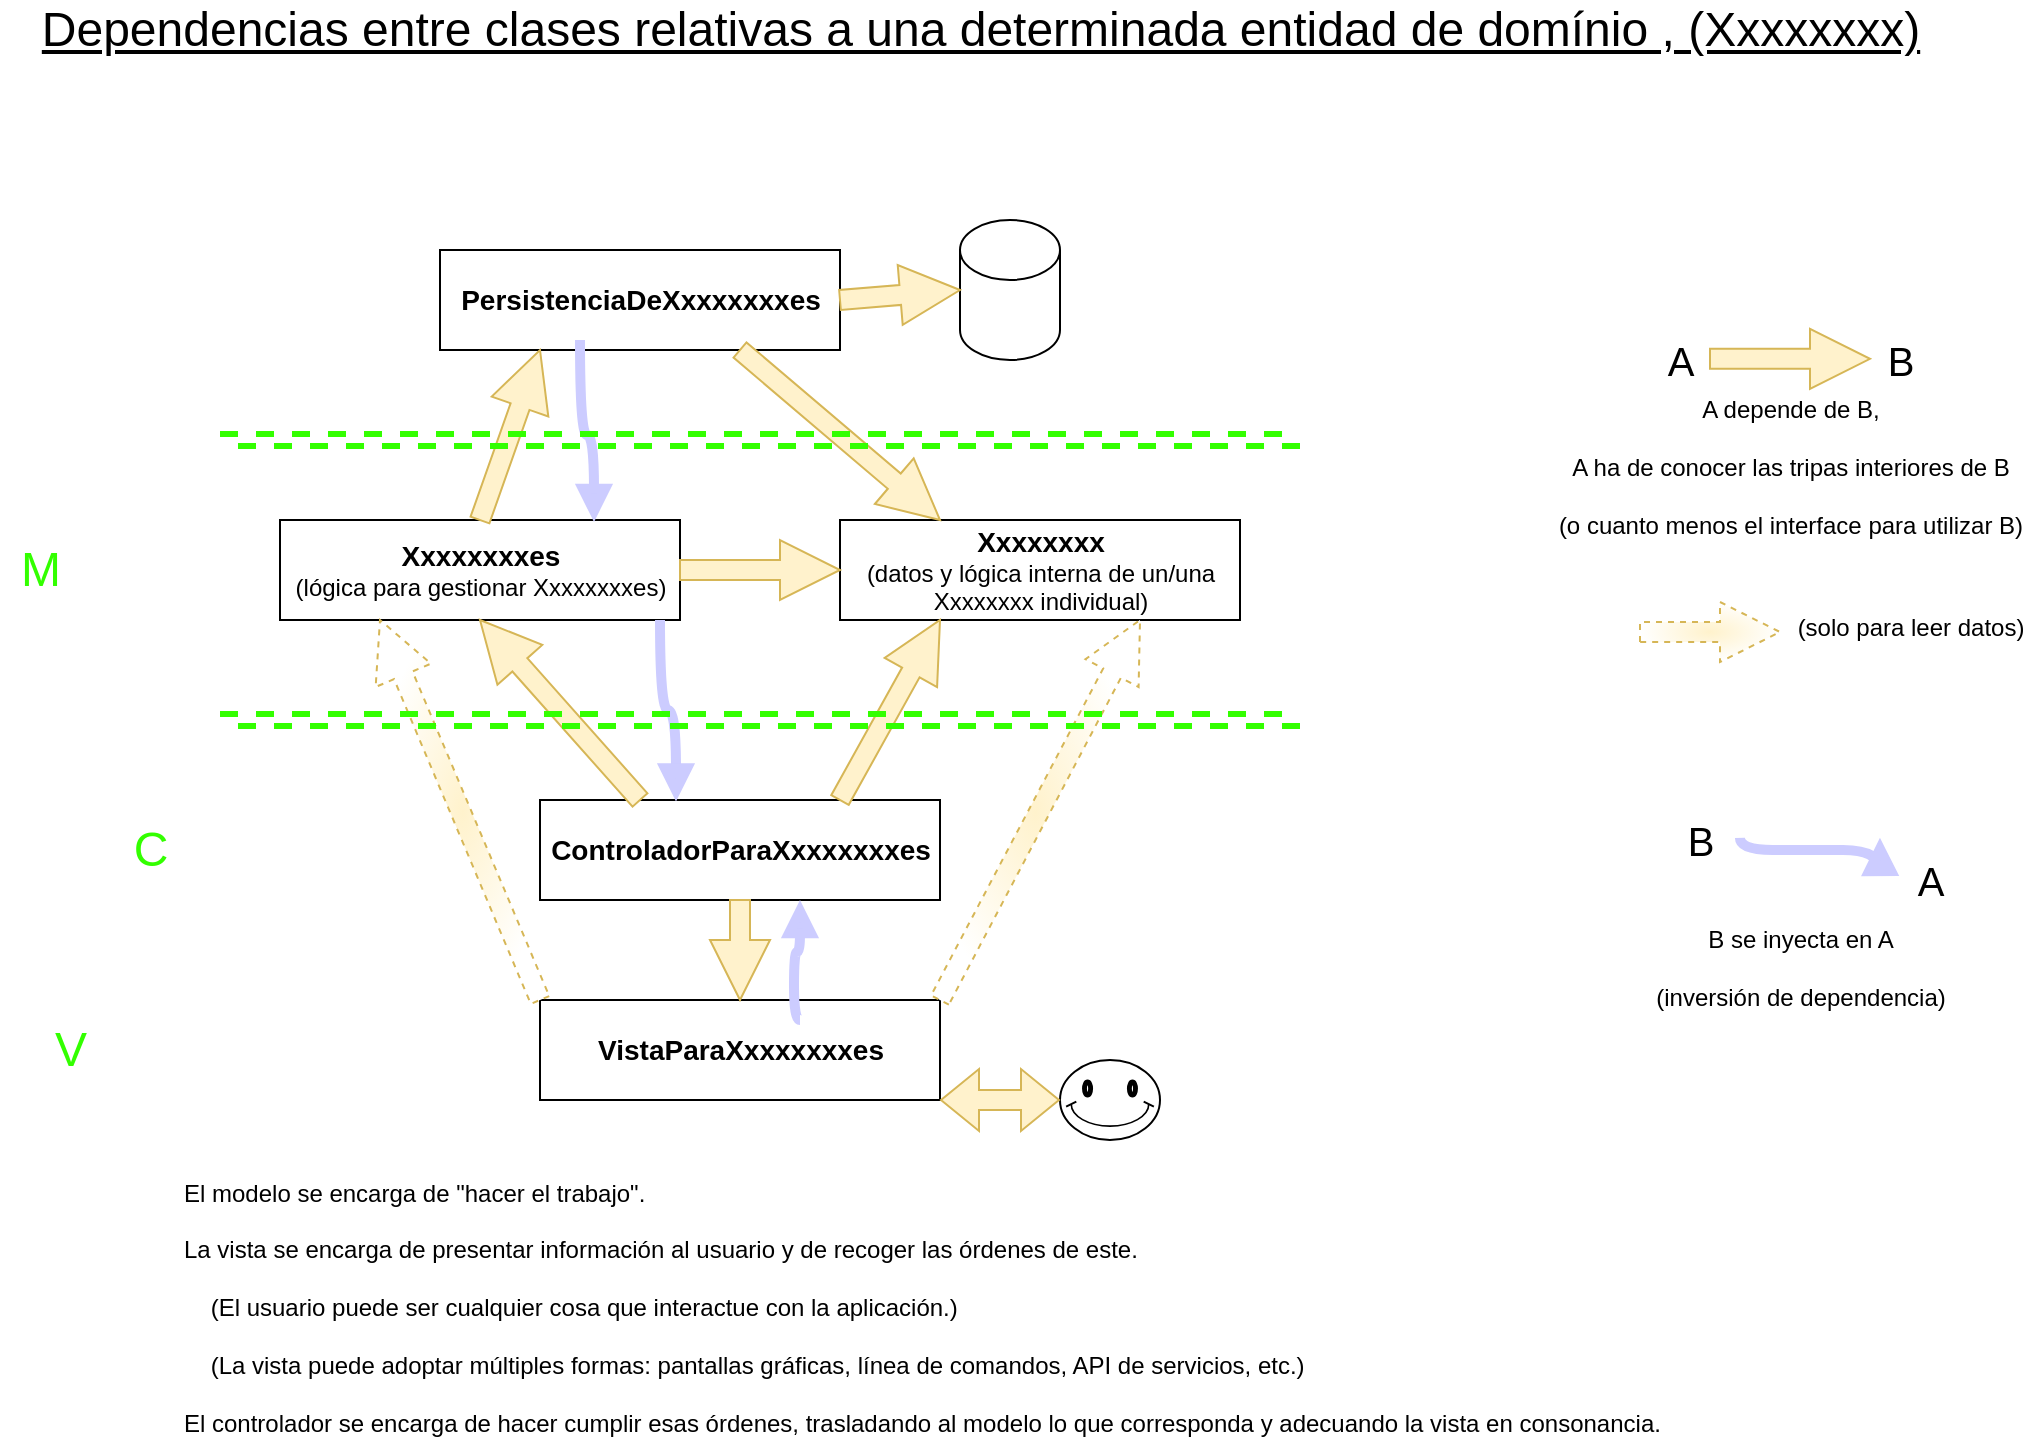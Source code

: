 <mxfile version="17.4.2" type="device"><diagram id="FfjGYA_3QvqjVBpAXHj2" name="Página-1"><mxGraphModel dx="1102" dy="827" grid="1" gridSize="10" guides="1" tooltips="1" connect="1" arrows="1" fold="1" page="1" pageScale="1" pageWidth="1169" pageHeight="827" math="0" shadow="0"><root><mxCell id="0"/><mxCell id="1" parent="0"/><mxCell id="1GML-9oFDqRUXPWZeT68-1" value="&lt;font style=&quot;font-size: 14px&quot;&gt;&lt;b&gt;PersistenciaDeXxxxxxxxes&lt;/b&gt;&lt;/font&gt;" style="html=1;" parent="1" vertex="1"><mxGeometry x="310" y="175" width="200" height="50" as="geometry"/></mxCell><mxCell id="1GML-9oFDqRUXPWZeT68-2" value="&lt;font style=&quot;font-size: 14px&quot;&gt;&lt;b&gt;ControladorParaXxxxxxxxes&lt;/b&gt;&lt;/font&gt;" style="html=1;" parent="1" vertex="1"><mxGeometry x="360" y="450" width="200" height="50" as="geometry"/></mxCell><mxCell id="1GML-9oFDqRUXPWZeT68-3" value="&lt;font style=&quot;font-size: 14px&quot;&gt;&lt;b&gt;VistaParaXxxxxxxxes&lt;/b&gt;&lt;/font&gt;" style="html=1;" parent="1" vertex="1"><mxGeometry x="360" y="550" width="200" height="50" as="geometry"/></mxCell><mxCell id="1GML-9oFDqRUXPWZeT68-4" value="&lt;font style=&quot;font-size: 14px&quot;&gt;&lt;b&gt;Xxxxxxxxes&lt;/b&gt;&lt;/font&gt;&lt;br&gt;(lógica para gestionar Xxxxxxxxes)" style="html=1;" parent="1" vertex="1"><mxGeometry x="230" y="310" width="200" height="50" as="geometry"/></mxCell><mxCell id="1GML-9oFDqRUXPWZeT68-5" value="&lt;font style=&quot;font-size: 14px&quot;&gt;&lt;b&gt;Xxxxxxxx&lt;br&gt;&lt;/b&gt;&lt;/font&gt;(datos y lógica interna de un/una&lt;br&gt;Xxxxxxxx individual)" style="html=1;" parent="1" vertex="1"><mxGeometry x="510" y="310" width="200" height="50" as="geometry"/></mxCell><mxCell id="1GML-9oFDqRUXPWZeT68-6" value="" style="shape=cylinder3;whiteSpace=wrap;html=1;boundedLbl=1;backgroundOutline=1;size=15;" parent="1" vertex="1"><mxGeometry x="570" y="160" width="50" height="70" as="geometry"/></mxCell><mxCell id="1GML-9oFDqRUXPWZeT68-7" value="" style="endArrow=classic;html=1;rounded=0;entryX=0;entryY=0.5;entryDx=0;entryDy=0;entryPerimeter=0;fillColor=#fff2cc;strokeColor=#d6b656;strokeWidth=1;shape=arrow;" parent="1" target="1GML-9oFDqRUXPWZeT68-6" edge="1"><mxGeometry width="50" height="50" relative="1" as="geometry"><mxPoint x="510" y="200" as="sourcePoint"/><mxPoint x="570" y="200" as="targetPoint"/></mxGeometry></mxCell><mxCell id="1GML-9oFDqRUXPWZeT68-9" value="" style="endArrow=classic;html=1;rounded=0;entryX=0;entryY=0.5;entryDx=0;entryDy=0;entryPerimeter=0;fillColor=#fff2cc;strokeColor=#d6b656;strokeWidth=1;shape=arrow;" parent="1" edge="1"><mxGeometry width="50" height="50" relative="1" as="geometry"><mxPoint x="945" y="229.43" as="sourcePoint"/><mxPoint x="1025" y="229.43" as="targetPoint"/></mxGeometry></mxCell><mxCell id="1GML-9oFDqRUXPWZeT68-10" value="A" style="text;html=1;resizable=0;autosize=1;align=center;verticalAlign=middle;points=[];fillColor=none;strokeColor=none;rounded=0;fontSize=20;" parent="1" vertex="1"><mxGeometry x="915" y="215" width="30" height="30" as="geometry"/></mxCell><mxCell id="1GML-9oFDqRUXPWZeT68-11" value="B" style="text;html=1;resizable=0;autosize=1;align=center;verticalAlign=middle;points=[];fillColor=none;strokeColor=none;rounded=0;fontSize=20;" parent="1" vertex="1"><mxGeometry x="1025" y="215" width="30" height="30" as="geometry"/></mxCell><mxCell id="1GML-9oFDqRUXPWZeT68-12" value="&lt;font style=&quot;font-size: 12px ; line-height: 0.6&quot;&gt;A depende de B,&lt;br&gt;A ha de conocer las tripas interiores de B&lt;br&gt;(o cuanto menos el interface para utilizar B)&lt;br&gt;&lt;/font&gt;" style="text;html=1;resizable=0;autosize=1;align=center;verticalAlign=middle;points=[];fillColor=none;strokeColor=none;rounded=0;fontSize=24;" parent="1" vertex="1"><mxGeometry x="860" y="235" width="250" height="90" as="geometry"/></mxCell><mxCell id="1GML-9oFDqRUXPWZeT68-13" value="" style="endArrow=classic;html=1;rounded=0;entryX=0.25;entryY=1;entryDx=0;entryDy=0;fillColor=#fff2cc;strokeColor=#d6b656;strokeWidth=1;shape=arrow;exitX=0.5;exitY=0;exitDx=0;exitDy=0;" parent="1" source="1GML-9oFDqRUXPWZeT68-4" target="1GML-9oFDqRUXPWZeT68-1" edge="1"><mxGeometry width="50" height="50" relative="1" as="geometry"><mxPoint x="520" y="210" as="sourcePoint"/><mxPoint x="600" y="210" as="targetPoint"/></mxGeometry></mxCell><mxCell id="1GML-9oFDqRUXPWZeT68-14" value="" style="endArrow=classic;html=1;rounded=0;entryX=0.5;entryY=1;entryDx=0;entryDy=0;fillColor=#fff2cc;strokeColor=#d6b656;strokeWidth=1;shape=arrow;exitX=0.25;exitY=0;exitDx=0;exitDy=0;" parent="1" source="1GML-9oFDqRUXPWZeT68-2" target="1GML-9oFDqRUXPWZeT68-4" edge="1"><mxGeometry width="50" height="50" relative="1" as="geometry"><mxPoint x="530" y="220" as="sourcePoint"/><mxPoint x="610" y="220" as="targetPoint"/></mxGeometry></mxCell><mxCell id="1GML-9oFDqRUXPWZeT68-15" value="" style="endArrow=classic;html=1;rounded=0;entryX=0.25;entryY=1;entryDx=0;entryDy=0;fillColor=#fff2cc;strokeColor=#d6b656;strokeWidth=1;shape=arrow;exitX=0.75;exitY=0;exitDx=0;exitDy=0;" parent="1" source="1GML-9oFDqRUXPWZeT68-2" target="1GML-9oFDqRUXPWZeT68-5" edge="1"><mxGeometry width="50" height="50" relative="1" as="geometry"><mxPoint x="540" y="230" as="sourcePoint"/><mxPoint x="620" y="230" as="targetPoint"/></mxGeometry></mxCell><mxCell id="1GML-9oFDqRUXPWZeT68-16" value="" style="endArrow=classic;html=1;rounded=0;entryX=0.5;entryY=0;entryDx=0;entryDy=0;fillColor=#fff2cc;strokeColor=#d6b656;strokeWidth=1;shape=arrow;exitX=0.5;exitY=1;exitDx=0;exitDy=0;" parent="1" source="1GML-9oFDqRUXPWZeT68-2" target="1GML-9oFDqRUXPWZeT68-3" edge="1"><mxGeometry width="50" height="50" relative="1" as="geometry"><mxPoint x="550" y="240" as="sourcePoint"/><mxPoint x="630" y="240" as="targetPoint"/></mxGeometry></mxCell><mxCell id="1GML-9oFDqRUXPWZeT68-17" value="" style="endArrow=classic;html=1;rounded=0;entryX=0.25;entryY=0;entryDx=0;entryDy=0;fillColor=#fff2cc;strokeColor=#d6b656;strokeWidth=1;shape=arrow;exitX=0.75;exitY=1;exitDx=0;exitDy=0;" parent="1" source="1GML-9oFDqRUXPWZeT68-1" target="1GML-9oFDqRUXPWZeT68-5" edge="1"><mxGeometry width="50" height="50" relative="1" as="geometry"><mxPoint x="560" y="250" as="sourcePoint"/><mxPoint x="640" y="250" as="targetPoint"/></mxGeometry></mxCell><mxCell id="1GML-9oFDqRUXPWZeT68-19" value="" style="endArrow=classic;html=1;rounded=0;entryX=0.75;entryY=1;entryDx=0;entryDy=0;fillColor=#fff2cc;strokeColor=#d6b656;strokeWidth=1;shape=arrow;exitX=1;exitY=0;exitDx=0;exitDy=0;dashed=1;gradientColor=#ffffff;gradientDirection=radial;" parent="1" source="1GML-9oFDqRUXPWZeT68-3" target="1GML-9oFDqRUXPWZeT68-5" edge="1"><mxGeometry width="50" height="50" relative="1" as="geometry"><mxPoint x="580" y="570" as="sourcePoint"/><mxPoint x="630" y="490" as="targetPoint"/></mxGeometry></mxCell><mxCell id="1GML-9oFDqRUXPWZeT68-20" value="" style="endArrow=classic;html=1;rounded=0;entryX=0.25;entryY=1;entryDx=0;entryDy=0;fillColor=#fff2cc;strokeColor=#d6b656;strokeWidth=1;shape=arrow;exitX=0;exitY=0;exitDx=0;exitDy=0;dashed=1;gradientColor=#ffffff;gradientDirection=radial;" parent="1" source="1GML-9oFDqRUXPWZeT68-3" target="1GML-9oFDqRUXPWZeT68-4" edge="1"><mxGeometry width="50" height="50" relative="1" as="geometry"><mxPoint x="570" y="560" as="sourcePoint"/><mxPoint x="670" y="370" as="targetPoint"/></mxGeometry></mxCell><mxCell id="1GML-9oFDqRUXPWZeT68-21" value="" style="endArrow=classic;html=1;rounded=0;fillColor=#fff2cc;strokeColor=#d6b656;strokeWidth=1;shape=arrow;exitX=1;exitY=0;exitDx=0;exitDy=0;dashed=1;gradientColor=#ffffff;gradientDirection=radial;" parent="1" edge="1"><mxGeometry width="50" height="50" relative="1" as="geometry"><mxPoint x="910" y="366" as="sourcePoint"/><mxPoint x="980" y="366" as="targetPoint"/></mxGeometry></mxCell><mxCell id="1GML-9oFDqRUXPWZeT68-22" value="&lt;font style=&quot;font-size: 12px ; line-height: 0.6&quot;&gt;(solo para leer datos)&lt;br&gt;&lt;/font&gt;" style="text;html=1;resizable=0;autosize=1;align=center;verticalAlign=middle;points=[];fillColor=none;strokeColor=none;rounded=0;fontSize=24;" parent="1" vertex="1"><mxGeometry x="980" y="345" width="130" height="30" as="geometry"/></mxCell><mxCell id="1GML-9oFDqRUXPWZeT68-23" value="" style="endArrow=block;html=1;rounded=0;fillColor=#fff2cc;strokeColor=#CCCCFF;strokeWidth=5;gradientColor=#ffffff;gradientDirection=radial;endFill=1;edgeStyle=orthogonalEdgeStyle;curved=1;entryX=0.785;entryY=0.02;entryDx=0;entryDy=0;entryPerimeter=0;exitX=0.35;exitY=0.9;exitDx=0;exitDy=0;exitPerimeter=0;" parent="1" source="1GML-9oFDqRUXPWZeT68-1" target="1GML-9oFDqRUXPWZeT68-4" edge="1"><mxGeometry width="50" height="50" relative="1" as="geometry"><mxPoint x="415" y="245" as="sourcePoint"/><mxPoint x="405" y="310" as="targetPoint"/></mxGeometry></mxCell><mxCell id="1GML-9oFDqRUXPWZeT68-26" value="" style="endArrow=block;html=1;rounded=0;fillColor=#fff2cc;strokeColor=#CCCCFF;strokeWidth=5;gradientColor=#ffffff;gradientDirection=radial;endFill=1;edgeStyle=orthogonalEdgeStyle;curved=1;entryX=0.34;entryY=0.015;entryDx=0;entryDy=0;entryPerimeter=0;exitX=0.95;exitY=1;exitDx=0;exitDy=0;exitPerimeter=0;" parent="1" source="1GML-9oFDqRUXPWZeT68-4" target="1GML-9oFDqRUXPWZeT68-2" edge="1"><mxGeometry width="50" height="50" relative="1" as="geometry"><mxPoint x="420" y="360" as="sourcePoint"/><mxPoint x="427" y="451" as="targetPoint"/></mxGeometry></mxCell><mxCell id="1GML-9oFDqRUXPWZeT68-27" value="" style="endArrow=none;html=1;rounded=0;fillColor=#fff2cc;strokeColor=#CCCCFF;strokeWidth=5;gradientColor=#ffffff;gradientDirection=radial;endFill=0;edgeStyle=orthogonalEdgeStyle;curved=1;startArrow=block;startFill=1;" parent="1" source="1GML-9oFDqRUXPWZeT68-2" edge="1"><mxGeometry width="50" height="50" relative="1" as="geometry"><mxPoint x="480" y="490" as="sourcePoint"/><mxPoint x="490" y="560" as="targetPoint"/><Array as="points"><mxPoint x="490" y="526"/><mxPoint x="487" y="526"/><mxPoint x="487" y="560"/></Array></mxGeometry></mxCell><mxCell id="1GML-9oFDqRUXPWZeT68-28" value="" style="endArrow=none;html=1;rounded=0;fillColor=#fff2cc;strokeColor=#CCCCFF;strokeWidth=5;gradientColor=#ffffff;gradientDirection=radial;endFill=0;edgeStyle=orthogonalEdgeStyle;curved=1;startArrow=block;startFill=1;" parent="1" edge="1"><mxGeometry width="50" height="50" relative="1" as="geometry"><mxPoint x="1029.97" y="468.93" as="sourcePoint"/><mxPoint x="959.97" y="468.93" as="targetPoint"/><Array as="points"><mxPoint x="992.97" y="474.93"/><mxPoint x="989.97" y="474.93"/></Array></mxGeometry></mxCell><mxCell id="1GML-9oFDqRUXPWZeT68-29" value="&lt;font style=&quot;font-size: 12px ; line-height: 0.6&quot;&gt;B se inyecta en A&lt;br&gt;(inversión de dependencia)&lt;br&gt;&lt;/font&gt;" style="text;html=1;resizable=0;autosize=1;align=center;verticalAlign=middle;points=[];fillColor=none;strokeColor=none;rounded=0;fontSize=24;" parent="1" vertex="1"><mxGeometry x="910" y="500" width="160" height="60" as="geometry"/></mxCell><mxCell id="1GML-9oFDqRUXPWZeT68-30" value="" style="endArrow=none;dashed=1;html=1;rounded=0;fontSize=12;strokeColor=#33FF00;strokeWidth=3;gradientColor=#ffffff;gradientDirection=radial;curved=1;shape=link;" parent="1" edge="1"><mxGeometry width="50" height="50" relative="1" as="geometry"><mxPoint x="200" y="410" as="sourcePoint"/><mxPoint x="740" y="410" as="targetPoint"/></mxGeometry></mxCell><mxCell id="1GML-9oFDqRUXPWZeT68-31" value="&lt;font style=&quot;font-size: 24px&quot;&gt;Dependencias entre clases relativas a una determinada entidad de domínio , (Xxxxxxxx)&lt;/font&gt;" style="text;html=1;resizable=0;autosize=1;align=center;verticalAlign=middle;points=[];fillColor=none;strokeColor=none;rounded=0;fontSize=24;fontStyle=4" parent="1" vertex="1"><mxGeometry x="105" y="50" width="950" height="30" as="geometry"/></mxCell><mxCell id="1GML-9oFDqRUXPWZeT68-32" value="M" style="text;html=1;resizable=0;autosize=1;align=center;verticalAlign=middle;points=[];fillColor=none;strokeColor=none;rounded=0;fontSize=24;fontColor=#33FF00;" parent="1" vertex="1"><mxGeometry x="90" y="320" width="40" height="30" as="geometry"/></mxCell><mxCell id="1GML-9oFDqRUXPWZeT68-33" value="C" style="text;html=1;resizable=0;autosize=1;align=center;verticalAlign=middle;points=[];fillColor=none;strokeColor=none;rounded=0;fontSize=24;fontColor=#33FF00;" parent="1" vertex="1"><mxGeometry x="150" y="460" width="30" height="30" as="geometry"/></mxCell><mxCell id="1GML-9oFDqRUXPWZeT68-34" value="V" style="text;html=1;resizable=0;autosize=1;align=center;verticalAlign=middle;points=[];fillColor=none;strokeColor=none;rounded=0;fontSize=24;fontColor=#33FF00;" parent="1" vertex="1"><mxGeometry x="110" y="560" width="30" height="30" as="geometry"/></mxCell><mxCell id="1GML-9oFDqRUXPWZeT68-35" value="" style="endArrow=none;dashed=1;html=1;rounded=0;fontSize=12;strokeColor=#33FF00;strokeWidth=3;gradientColor=#ffffff;gradientDirection=radial;curved=1;shape=link;" parent="1" edge="1"><mxGeometry width="50" height="50" relative="1" as="geometry"><mxPoint x="200" y="270" as="sourcePoint"/><mxPoint x="740" y="270" as="targetPoint"/></mxGeometry></mxCell><mxCell id="1GML-9oFDqRUXPWZeT68-36" value="" style="endArrow=classic;html=1;rounded=0;entryX=0;entryY=0.5;entryDx=0;entryDy=0;fillColor=#fff2cc;strokeColor=#d6b656;strokeWidth=1;shape=arrow;exitX=1;exitY=0.5;exitDx=0;exitDy=0;" parent="1" source="1GML-9oFDqRUXPWZeT68-4" target="1GML-9oFDqRUXPWZeT68-5" edge="1"><mxGeometry width="50" height="50" relative="1" as="geometry"><mxPoint x="520" y="460" as="sourcePoint"/><mxPoint x="570" y="370" as="targetPoint"/></mxGeometry></mxCell><mxCell id="1GML-9oFDqRUXPWZeT68-37" value="A" style="text;html=1;resizable=0;autosize=1;align=center;verticalAlign=middle;points=[];fillColor=none;strokeColor=none;rounded=0;fontSize=20;" parent="1" vertex="1"><mxGeometry x="1040" y="475" width="30" height="30" as="geometry"/></mxCell><mxCell id="1GML-9oFDqRUXPWZeT68-38" value="B" style="text;html=1;resizable=0;autosize=1;align=center;verticalAlign=middle;points=[];fillColor=none;strokeColor=none;rounded=0;fontSize=20;" parent="1" vertex="1"><mxGeometry x="925" y="455" width="30" height="30" as="geometry"/></mxCell><mxCell id="1GML-9oFDqRUXPWZeT68-39" value="&lt;font style=&quot;font-size: 12px ; line-height: 0.6&quot;&gt;El modelo se encarga de &quot;hacer el trabajo&quot;.&lt;br&gt;La vista se encarga de presentar información al usuario y de recoger las órdenes de este.&lt;br&gt;&amp;nbsp; &amp;nbsp; (El usuario puede ser cualquier cosa que interactue con la aplicación.) &lt;br&gt;&amp;nbsp; &amp;nbsp; (La vista puede adoptar múltiples formas: pantallas gráficas, línea de comandos, API de servicios, etc.)&lt;br&gt;El controlador se encarga de hacer cumplir esas órdenes, trasladando al modelo lo que corresponda y adecuando la vista en consonancia.&lt;br&gt;&lt;/font&gt;" style="text;html=1;resizable=0;autosize=1;align=left;verticalAlign=middle;points=[];fillColor=none;strokeColor=none;rounded=0;fontSize=24;" parent="1" vertex="1"><mxGeometry x="180" y="625" width="750" height="150" as="geometry"/></mxCell><mxCell id="1GML-9oFDqRUXPWZeT68-40" value="" style="verticalLabelPosition=bottom;verticalAlign=top;html=1;shape=mxgraph.basic.smiley;fontSize=20;fontColor=#33FF00;" parent="1" vertex="1"><mxGeometry x="620" y="580" width="50" height="40" as="geometry"/></mxCell><mxCell id="1GML-9oFDqRUXPWZeT68-41" value="" style="endArrow=classic;html=1;rounded=0;entryX=0;entryY=0.5;entryDx=0;entryDy=0;entryPerimeter=0;fillColor=#fff2cc;strokeColor=#d6b656;strokeWidth=1;shape=flexArrow;exitX=1;exitY=1;exitDx=0;exitDy=0;startArrow=block;" parent="1" source="1GML-9oFDqRUXPWZeT68-3" target="1GML-9oFDqRUXPWZeT68-40" edge="1"><mxGeometry width="50" height="50" relative="1" as="geometry"><mxPoint x="560" y="585" as="sourcePoint"/><mxPoint x="620" y="580" as="targetPoint"/></mxGeometry></mxCell></root></mxGraphModel></diagram></mxfile>